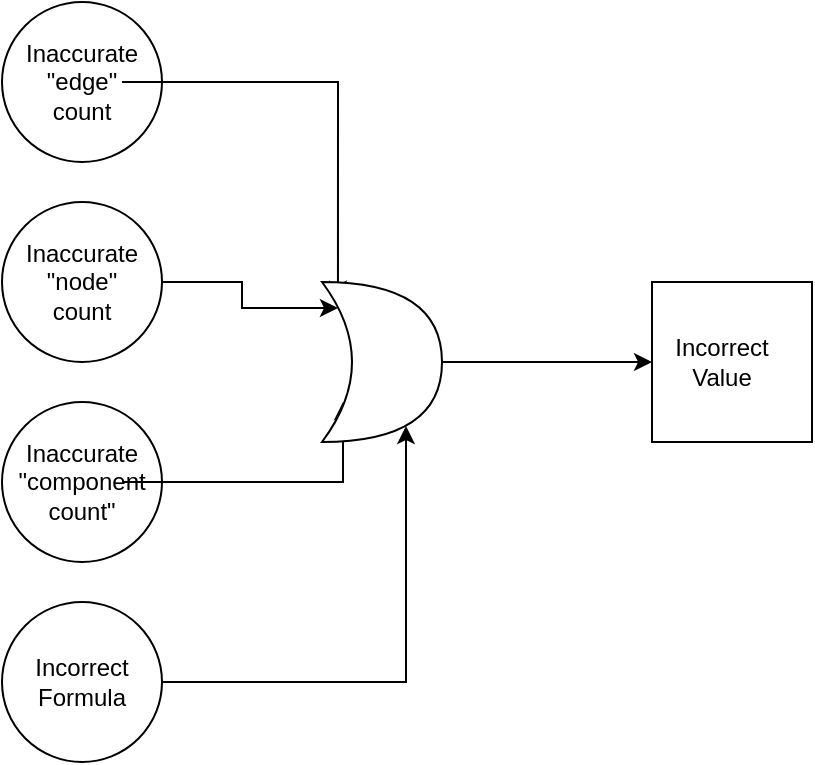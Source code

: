 <mxfile version="12.1.7" type="device" pages="1"><diagram id="EVMJ4kBwWbOe6R6yKMiF" name="Page-1"><mxGraphModel dx="754" dy="468" grid="1" gridSize="10" guides="1" tooltips="1" connect="1" arrows="1" fold="1" page="1" pageScale="1" pageWidth="850" pageHeight="1100" math="0" shadow="0"><root><mxCell id="0"/><mxCell id="1" parent="0"/><mxCell id="sjBUOM5Mk5XWO9-jjCGk-1" value="" style="ellipse;whiteSpace=wrap;html=1;aspect=fixed;" vertex="1" parent="1"><mxGeometry x="20" y="20" width="80" height="80" as="geometry"/></mxCell><mxCell id="sjBUOM5Mk5XWO9-jjCGk-14" style="edgeStyle=orthogonalEdgeStyle;rounded=0;orthogonalLoop=1;jettySize=auto;html=1;entryX=0.133;entryY=0.163;entryDx=0;entryDy=0;entryPerimeter=0;" edge="1" parent="1" source="sjBUOM5Mk5XWO9-jjCGk-2" target="sjBUOM5Mk5XWO9-jjCGk-9"><mxGeometry relative="1" as="geometry"/></mxCell><mxCell id="sjBUOM5Mk5XWO9-jjCGk-2" value="" style="ellipse;whiteSpace=wrap;html=1;aspect=fixed;" vertex="1" parent="1"><mxGeometry x="20" y="120" width="80" height="80" as="geometry"/></mxCell><mxCell id="sjBUOM5Mk5XWO9-jjCGk-3" value="" style="ellipse;whiteSpace=wrap;html=1;aspect=fixed;" vertex="1" parent="1"><mxGeometry x="20" y="220" width="80" height="80" as="geometry"/></mxCell><mxCell id="sjBUOM5Mk5XWO9-jjCGk-13" style="edgeStyle=orthogonalEdgeStyle;rounded=0;orthogonalLoop=1;jettySize=auto;html=1;entryX=0.133;entryY=0.104;entryDx=0;entryDy=0;entryPerimeter=0;" edge="1" parent="1" source="sjBUOM5Mk5XWO9-jjCGk-4" target="sjBUOM5Mk5XWO9-jjCGk-9"><mxGeometry relative="1" as="geometry"/></mxCell><mxCell id="sjBUOM5Mk5XWO9-jjCGk-4" value="Inaccurate &quot;edge&quot; count" style="text;html=1;strokeColor=none;fillColor=none;align=center;verticalAlign=middle;whiteSpace=wrap;rounded=0;" vertex="1" parent="1"><mxGeometry x="40" y="50" width="40" height="20" as="geometry"/></mxCell><mxCell id="sjBUOM5Mk5XWO9-jjCGk-5" value="Inaccurate &quot;node&quot; count" style="text;html=1;strokeColor=none;fillColor=none;align=center;verticalAlign=middle;whiteSpace=wrap;rounded=0;" vertex="1" parent="1"><mxGeometry x="40" y="150" width="40" height="20" as="geometry"/></mxCell><mxCell id="sjBUOM5Mk5XWO9-jjCGk-15" style="edgeStyle=orthogonalEdgeStyle;rounded=0;orthogonalLoop=1;jettySize=auto;html=1;entryX=0.175;entryY=0.75;entryDx=0;entryDy=0;entryPerimeter=0;" edge="1" parent="1" source="sjBUOM5Mk5XWO9-jjCGk-6" target="sjBUOM5Mk5XWO9-jjCGk-9"><mxGeometry relative="1" as="geometry"/></mxCell><mxCell id="sjBUOM5Mk5XWO9-jjCGk-6" value="Inaccurate &quot;component count&quot;" style="text;html=1;strokeColor=none;fillColor=none;align=center;verticalAlign=middle;whiteSpace=wrap;rounded=0;" vertex="1" parent="1"><mxGeometry x="40" y="250" width="40" height="20" as="geometry"/></mxCell><mxCell id="sjBUOM5Mk5XWO9-jjCGk-16" style="edgeStyle=orthogonalEdgeStyle;rounded=0;orthogonalLoop=1;jettySize=auto;html=1;entryX=0.7;entryY=0.9;entryDx=0;entryDy=0;entryPerimeter=0;" edge="1" parent="1" source="sjBUOM5Mk5XWO9-jjCGk-7" target="sjBUOM5Mk5XWO9-jjCGk-9"><mxGeometry relative="1" as="geometry"/></mxCell><mxCell id="sjBUOM5Mk5XWO9-jjCGk-7" value="" style="ellipse;whiteSpace=wrap;html=1;aspect=fixed;" vertex="1" parent="1"><mxGeometry x="20" y="320" width="80" height="80" as="geometry"/></mxCell><mxCell id="sjBUOM5Mk5XWO9-jjCGk-8" value="Incorrect Formula" style="text;html=1;strokeColor=none;fillColor=none;align=center;verticalAlign=middle;whiteSpace=wrap;rounded=0;" vertex="1" parent="1"><mxGeometry x="40" y="350" width="40" height="20" as="geometry"/></mxCell><mxCell id="sjBUOM5Mk5XWO9-jjCGk-12" style="edgeStyle=orthogonalEdgeStyle;rounded=0;orthogonalLoop=1;jettySize=auto;html=1;entryX=0;entryY=0.5;entryDx=0;entryDy=0;" edge="1" parent="1" source="sjBUOM5Mk5XWO9-jjCGk-9" target="sjBUOM5Mk5XWO9-jjCGk-10"><mxGeometry relative="1" as="geometry"/></mxCell><mxCell id="sjBUOM5Mk5XWO9-jjCGk-9" value="" style="shape=xor;whiteSpace=wrap;html=1;" vertex="1" parent="1"><mxGeometry x="180" y="160" width="60" height="80" as="geometry"/></mxCell><mxCell id="sjBUOM5Mk5XWO9-jjCGk-10" value="" style="whiteSpace=wrap;html=1;aspect=fixed;" vertex="1" parent="1"><mxGeometry x="345" y="160" width="80" height="80" as="geometry"/></mxCell><mxCell id="sjBUOM5Mk5XWO9-jjCGk-11" value="Incorrect Value" style="text;html=1;strokeColor=none;fillColor=none;align=center;verticalAlign=middle;whiteSpace=wrap;rounded=0;" vertex="1" parent="1"><mxGeometry x="360" y="190" width="40" height="20" as="geometry"/></mxCell></root></mxGraphModel></diagram></mxfile>